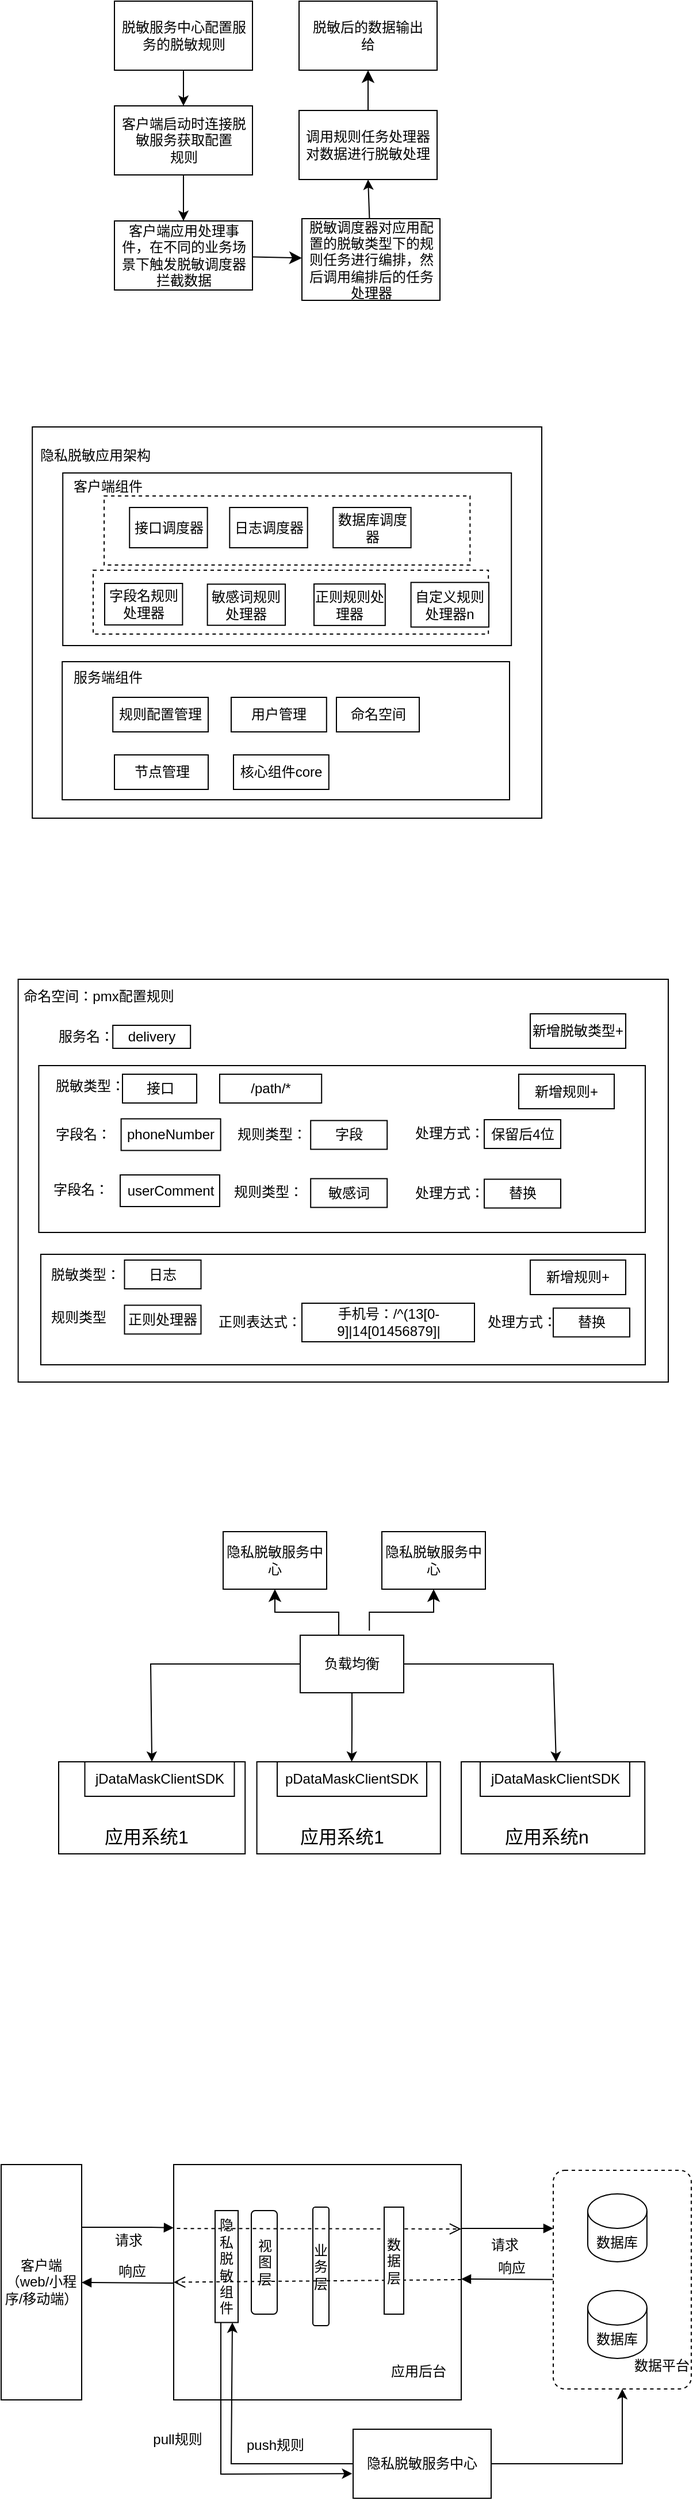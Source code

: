 <mxfile version="21.5.0" type="github">
  <diagram id="FKmcwPwQnrE6T7yel-fw" name="第 1 页">
    <mxGraphModel dx="1176" dy="502" grid="1" gridSize="10" guides="1" tooltips="1" connect="1" arrows="1" fold="1" page="1" pageScale="1" pageWidth="827" pageHeight="1169" math="0" shadow="0">
      <root>
        <mxCell id="0" />
        <mxCell id="1" parent="0" />
        <mxCell id="97QTXu1RvYZzw_iWVVdc-157" value="" style="rounded=0;whiteSpace=wrap;html=1;strokeColor=default;fontFamily=Helvetica;fontSize=12;fontColor=default;fillColor=default;" parent="1" vertex="1">
          <mxGeometry x="230" y="1940" width="250" height="204.5" as="geometry" />
        </mxCell>
        <mxCell id="97QTXu1RvYZzw_iWVVdc-198" value="视图层" style="rounded=1;whiteSpace=wrap;html=1;strokeColor=default;fontFamily=Helvetica;fontSize=12;fontColor=default;fillColor=default;" parent="1" vertex="1">
          <mxGeometry x="297.5" y="1980" width="22.5" height="90" as="geometry" />
        </mxCell>
        <mxCell id="97QTXu1RvYZzw_iWVVdc-166" value="隐私脱敏&lt;br style=&quot;border-color: var(--border-color);&quot;&gt;&lt;span style=&quot;border-color: var(--border-color);&quot;&gt;组件&lt;/span&gt;" style="rounded=0;whiteSpace=wrap;html=1;strokeColor=default;fontFamily=Helvetica;fontSize=12;fontColor=default;fillColor=default;" parent="1" vertex="1">
          <mxGeometry x="266" y="1980" width="20" height="97.25" as="geometry" />
        </mxCell>
        <mxCell id="97QTXu1RvYZzw_iWVVdc-23" value="" style="rounded=0;whiteSpace=wrap;html=1;" parent="1" vertex="1">
          <mxGeometry x="107.1" y="430" width="442.9" height="340" as="geometry" />
        </mxCell>
        <mxCell id="yDmB5IPuwrGlUXSqtowo-2" value="客户端启动时连接脱敏服务获取配置&lt;br&gt;规则" style="rounded=0;whiteSpace=wrap;html=1;" parent="1" vertex="1">
          <mxGeometry x="178.5" y="151" width="120" height="60" as="geometry" />
        </mxCell>
        <mxCell id="yDmB5IPuwrGlUXSqtowo-10" value="" style="edgeStyle=orthogonalEdgeStyle;rounded=0;orthogonalLoop=1;jettySize=auto;html=1;exitX=0.5;exitY=1;exitDx=0;exitDy=0;entryX=0.5;entryY=0;entryDx=0;entryDy=0;" parent="1" source="yDmB5IPuwrGlUXSqtowo-2" target="yDmB5IPuwrGlUXSqtowo-3" edge="1">
          <mxGeometry relative="1" as="geometry">
            <mxPoint x="408.5" y="271" as="targetPoint" />
          </mxGeometry>
        </mxCell>
        <mxCell id="TZTw1tu3rmSJx_iXwC0C-15" value="" style="edgeStyle=none;curved=1;rounded=0;orthogonalLoop=1;jettySize=auto;html=1;fontSize=12;startSize=8;endSize=8;" parent="1" source="yDmB5IPuwrGlUXSqtowo-3" target="yDmB5IPuwrGlUXSqtowo-4" edge="1">
          <mxGeometry relative="1" as="geometry" />
        </mxCell>
        <mxCell id="yDmB5IPuwrGlUXSqtowo-3" value="客户端应用处理事件，在不同的业务场景下触发脱敏调度器拦截数据" style="rounded=0;whiteSpace=wrap;html=1;" parent="1" vertex="1">
          <mxGeometry x="178.5" y="251" width="120" height="60" as="geometry" />
        </mxCell>
        <mxCell id="yDmB5IPuwrGlUXSqtowo-4" value="脱敏调度器对应用配置的脱敏类型下的规则任务进行编排，然后调用编排后的任务处理器" style="rounded=0;whiteSpace=wrap;html=1;" parent="1" vertex="1">
          <mxGeometry x="341.5" y="249" width="120" height="71" as="geometry" />
        </mxCell>
        <mxCell id="TZTw1tu3rmSJx_iXwC0C-24" value="" style="edgeStyle=none;curved=1;rounded=0;orthogonalLoop=1;jettySize=auto;html=1;fontSize=12;startSize=8;endSize=8;" parent="1" source="yDmB5IPuwrGlUXSqtowo-5" target="TZTw1tu3rmSJx_iXwC0C-13" edge="1">
          <mxGeometry relative="1" as="geometry" />
        </mxCell>
        <mxCell id="yDmB5IPuwrGlUXSqtowo-5" value="调用规则任务处理器对数据进行脱敏处理" style="rounded=0;whiteSpace=wrap;html=1;" parent="1" vertex="1">
          <mxGeometry x="339" y="155" width="120" height="60" as="geometry" />
        </mxCell>
        <mxCell id="97QTXu1RvYZzw_iWVVdc-11" value="" style="rounded=0;whiteSpace=wrap;html=1;" parent="1" vertex="1">
          <mxGeometry x="133.1" y="634" width="388.9" height="120" as="geometry" />
        </mxCell>
        <mxCell id="97QTXu1RvYZzw_iWVVdc-18" value="服务端组件" style="text;html=1;strokeColor=none;fillColor=none;align=center;verticalAlign=middle;whiteSpace=wrap;rounded=0;" parent="1" vertex="1">
          <mxGeometry x="127.7" y="615" width="90" height="65" as="geometry" />
        </mxCell>
        <mxCell id="97QTXu1RvYZzw_iWVVdc-19" value="" style="group" parent="1" vertex="1" connectable="0">
          <mxGeometry x="133.6" y="480" width="441" height="150" as="geometry" />
        </mxCell>
        <mxCell id="97QTXu1RvYZzw_iWVVdc-13" value="" style="rounded=0;whiteSpace=wrap;html=1;" parent="97QTXu1RvYZzw_iWVVdc-19" vertex="1">
          <mxGeometry y="-10" width="390" height="150" as="geometry" />
        </mxCell>
        <mxCell id="97QTXu1RvYZzw_iWVVdc-15" value="客户端组件" style="text;html=1;strokeColor=none;fillColor=none;align=center;verticalAlign=middle;whiteSpace=wrap;rounded=0;" parent="97QTXu1RvYZzw_iWVVdc-19" vertex="1">
          <mxGeometry x="-13.601" y="-25" width="105.995" height="53.571" as="geometry" />
        </mxCell>
        <mxCell id="ZuzZAkbRLWh-O24dFWCV-7" value="" style="fontStyle=0;dashed=1;html=1;whiteSpace=wrap;" parent="97QTXu1RvYZzw_iWVVdc-19" vertex="1">
          <mxGeometry x="26.4" y="74.51" width="343.6" height="55.49" as="geometry" />
        </mxCell>
        <mxCell id="97QTXu1RvYZzw_iWVVdc-25" value="正则规则处理器" style="rounded=0;whiteSpace=wrap;html=1;" parent="97QTXu1RvYZzw_iWVVdc-19" vertex="1">
          <mxGeometry x="218.398" y="86.46" width="61.895" height="36.08" as="geometry" />
        </mxCell>
        <mxCell id="97QTXu1RvYZzw_iWVVdc-26" value="敏感词规则处理器" style="rounded=0;whiteSpace=wrap;html=1;" parent="97QTXu1RvYZzw_iWVVdc-19" vertex="1">
          <mxGeometry x="125.726" y="86.64" width="67.697" height="35.72" as="geometry" />
        </mxCell>
        <mxCell id="97QTXu1RvYZzw_iWVVdc-27" value="自定义规则处理器n" style="rounded=0;whiteSpace=wrap;html=1;" parent="97QTXu1RvYZzw_iWVVdc-19" vertex="1">
          <mxGeometry x="302.706" y="85.13" width="67.697" height="38.75" as="geometry" />
        </mxCell>
        <mxCell id="97QTXu1RvYZzw_iWVVdc-38" value="字段名规则处理器" style="rounded=0;whiteSpace=wrap;html=1;" parent="97QTXu1RvYZzw_iWVVdc-19" vertex="1">
          <mxGeometry x="36.396" y="86" width="67.697" height="36.08" as="geometry" />
        </mxCell>
        <mxCell id="ZuzZAkbRLWh-O24dFWCV-6" value="" style="fontStyle=0;dashed=1;html=1;whiteSpace=wrap;" parent="97QTXu1RvYZzw_iWVVdc-19" vertex="1">
          <mxGeometry x="35.94" y="10" width="318.12" height="60" as="geometry" />
        </mxCell>
        <mxCell id="97QTXu1RvYZzw_iWVVdc-199" value="接口调度器" style="rounded=0;whiteSpace=wrap;html=1;" parent="97QTXu1RvYZzw_iWVVdc-19" vertex="1">
          <mxGeometry x="58.029" y="20" width="67.697" height="35" as="geometry" />
        </mxCell>
        <mxCell id="97QTXu1RvYZzw_iWVVdc-202" value="日志调度器" style="rounded=0;whiteSpace=wrap;html=1;" parent="97QTXu1RvYZzw_iWVVdc-19" vertex="1">
          <mxGeometry x="145.066" y="20.0" width="67.697" height="35" as="geometry" />
        </mxCell>
        <mxCell id="97QTXu1RvYZzw_iWVVdc-203" value="数据库调度器" style="rounded=0;whiteSpace=wrap;html=1;" parent="97QTXu1RvYZzw_iWVVdc-19" vertex="1">
          <mxGeometry x="235.009" y="20.0" width="67.697" height="35" as="geometry" />
        </mxCell>
        <mxCell id="97QTXu1RvYZzw_iWVVdc-20" value="规则配置管理" style="rounded=0;whiteSpace=wrap;html=1;" parent="1" vertex="1">
          <mxGeometry x="177.1" y="665" width="82.9" height="30" as="geometry" />
        </mxCell>
        <mxCell id="97QTXu1RvYZzw_iWVVdc-21" value="用户管理" style="rounded=0;whiteSpace=wrap;html=1;" parent="1" vertex="1">
          <mxGeometry x="280" y="665" width="82.9" height="30" as="geometry" />
        </mxCell>
        <mxCell id="97QTXu1RvYZzw_iWVVdc-22" value="命名空间" style="rounded=0;whiteSpace=wrap;html=1;" parent="1" vertex="1">
          <mxGeometry x="371.5" y="665" width="72" height="30" as="geometry" />
        </mxCell>
        <mxCell id="97QTXu1RvYZzw_iWVVdc-24" value="隐私脱敏应用架构" style="text;html=1;strokeColor=none;fillColor=none;align=center;verticalAlign=middle;whiteSpace=wrap;rounded=0;" parent="1" vertex="1">
          <mxGeometry x="107.1" y="430" width="109.6" height="50" as="geometry" />
        </mxCell>
        <mxCell id="97QTXu1RvYZzw_iWVVdc-30" value="核心组件core" style="rounded=0;whiteSpace=wrap;html=1;" parent="1" vertex="1">
          <mxGeometry x="282" y="715" width="82.9" height="30" as="geometry" />
        </mxCell>
        <mxCell id="97QTXu1RvYZzw_iWVVdc-39" value="节点管理" style="rounded=0;whiteSpace=wrap;html=1;" parent="1" vertex="1">
          <mxGeometry x="178.5" y="715" width="81.5" height="30" as="geometry" />
        </mxCell>
        <mxCell id="97QTXu1RvYZzw_iWVVdc-40" value="脱敏服务中心配置服务的脱敏规则" style="rounded=0;whiteSpace=wrap;html=1;" parent="1" vertex="1">
          <mxGeometry x="178.5" y="60" width="120" height="60" as="geometry" />
        </mxCell>
        <mxCell id="97QTXu1RvYZzw_iWVVdc-41" value="" style="edgeStyle=orthogonalEdgeStyle;rounded=0;orthogonalLoop=1;jettySize=auto;html=1;entryX=0.5;entryY=0;entryDx=0;entryDy=0;" parent="1" source="97QTXu1RvYZzw_iWVVdc-40" target="yDmB5IPuwrGlUXSqtowo-2" edge="1">
          <mxGeometry relative="1" as="geometry">
            <mxPoint x="238.5" y="120" as="sourcePoint" />
            <mxPoint x="248.5" y="261" as="targetPoint" />
          </mxGeometry>
        </mxCell>
        <mxCell id="ZuzZAkbRLWh-O24dFWCV-1" value="" style="edgeStyle=orthogonalEdgeStyle;rounded=0;orthogonalLoop=1;jettySize=auto;html=1;" parent="1" source="97QTXu1RvYZzw_iWVVdc-144" edge="1">
          <mxGeometry relative="1" as="geometry">
            <mxPoint x="384.8" y="1590" as="targetPoint" />
          </mxGeometry>
        </mxCell>
        <mxCell id="97QTXu1RvYZzw_iWVVdc-144" value="负载均衡" style="rounded=0;whiteSpace=wrap;html=1;strokeColor=default;fontFamily=Helvetica;fontSize=12;fontColor=default;fillColor=default;" parent="1" vertex="1">
          <mxGeometry x="340" y="1480" width="90" height="50" as="geometry" />
        </mxCell>
        <mxCell id="97QTXu1RvYZzw_iWVVdc-145" value="" style="rounded=0;whiteSpace=wrap;html=1;strokeColor=default;fontFamily=Helvetica;fontSize=12;fontColor=default;fillColor=default;" parent="1" vertex="1">
          <mxGeometry x="130" y="1590" width="162.1" height="80" as="geometry" />
        </mxCell>
        <mxCell id="97QTXu1RvYZzw_iWVVdc-149" value="" style="endArrow=classic;html=1;rounded=0;fontFamily=Helvetica;fontSize=12;fontColor=default;exitX=0;exitY=0.5;exitDx=0;exitDy=0;entryX=0.5;entryY=0;entryDx=0;entryDy=0;" parent="1" source="97QTXu1RvYZzw_iWVVdc-144" target="97QTXu1RvYZzw_iWVVdc-145" edge="1">
          <mxGeometry relative="1" as="geometry">
            <mxPoint x="197.1" y="1430" as="sourcePoint" />
            <mxPoint x="291.1" y="1525" as="targetPoint" />
            <Array as="points">
              <mxPoint x="210" y="1505" />
            </Array>
          </mxGeometry>
        </mxCell>
        <mxCell id="97QTXu1RvYZzw_iWVVdc-150" value="" style="edgeLabel;resizable=0;html=1;align=center;verticalAlign=middle;rounded=0;strokeColor=default;fontFamily=Helvetica;fontSize=12;fontColor=default;fillColor=default;" parent="97QTXu1RvYZzw_iWVVdc-149" connectable="0" vertex="1">
          <mxGeometry relative="1" as="geometry">
            <mxPoint x="-56" y="-24" as="offset" />
          </mxGeometry>
        </mxCell>
        <mxCell id="97QTXu1RvYZzw_iWVVdc-155" value="" style="endArrow=classic;html=1;rounded=0;fontFamily=Helvetica;fontSize=12;fontColor=default;exitX=1;exitY=0.5;exitDx=0;exitDy=0;entryX=0.5;entryY=0;entryDx=0;entryDy=0;" parent="1" source="97QTXu1RvYZzw_iWVVdc-144" edge="1">
          <mxGeometry relative="1" as="geometry">
            <mxPoint x="402.1" y="1510" as="sourcePoint" />
            <mxPoint x="562.5" y="1590" as="targetPoint" />
            <Array as="points">
              <mxPoint x="560" y="1505" />
            </Array>
          </mxGeometry>
        </mxCell>
        <mxCell id="97QTXu1RvYZzw_iWVVdc-156" value="" style="edgeLabel;resizable=0;html=1;align=center;verticalAlign=middle;rounded=0;strokeColor=default;fontFamily=Helvetica;fontSize=12;fontColor=default;fillColor=default;" parent="97QTXu1RvYZzw_iWVVdc-155" connectable="0" vertex="1">
          <mxGeometry relative="1" as="geometry">
            <mxPoint x="-56" y="-24" as="offset" />
          </mxGeometry>
        </mxCell>
        <mxCell id="97QTXu1RvYZzw_iWVVdc-158" value="应用后台" style="text;html=1;strokeColor=none;fillColor=none;align=center;verticalAlign=middle;whiteSpace=wrap;rounded=0;fontSize=12;fontFamily=Helvetica;fontColor=default;" parent="1" vertex="1">
          <mxGeometry x="413" y="2105" width="60" height="30" as="geometry" />
        </mxCell>
        <mxCell id="97QTXu1RvYZzw_iWVVdc-159" value="" style="endArrow=classic;html=1;rounded=0;fontFamily=Helvetica;fontSize=12;fontColor=default;exitX=1;exitY=0.5;exitDx=0;exitDy=0;entryX=0.5;entryY=1;entryDx=0;entryDy=0;" parent="1" source="97QTXu1RvYZzw_iWVVdc-184" target="97QTXu1RvYZzw_iWVVdc-168" edge="1">
          <mxGeometry width="50" height="50" relative="1" as="geometry">
            <mxPoint x="490" y="2214.5" as="sourcePoint" />
            <mxPoint x="630" y="2154.5" as="targetPoint" />
            <Array as="points">
              <mxPoint x="620" y="2200" />
            </Array>
          </mxGeometry>
        </mxCell>
        <mxCell id="97QTXu1RvYZzw_iWVVdc-160" value="业务层" style="rounded=1;whiteSpace=wrap;html=1;strokeColor=default;fontFamily=Helvetica;fontSize=12;fontColor=default;fillColor=default;" parent="1" vertex="1">
          <mxGeometry x="351" y="1977" width="14" height="103" as="geometry" />
        </mxCell>
        <mxCell id="97QTXu1RvYZzw_iWVVdc-161" value="客户端&lt;br&gt;（web/小程序/移动端）" style="rounded=0;whiteSpace=wrap;html=1;strokeColor=default;fontFamily=Helvetica;fontSize=12;fontColor=default;fillColor=default;" parent="1" vertex="1">
          <mxGeometry x="80" y="1940" width="70" height="204.5" as="geometry" />
        </mxCell>
        <mxCell id="97QTXu1RvYZzw_iWVVdc-162" value="请求" style="html=1;verticalAlign=bottom;labelBackgroundColor=none;endArrow=block;endFill=1;endSize=6;align=left;rounded=0;fontFamily=Helvetica;fontSize=12;fontColor=default;exitX=1;exitY=0.25;exitDx=0;exitDy=0;" parent="1" edge="1">
          <mxGeometry x="-0.333" y="-20" relative="1" as="geometry">
            <mxPoint x="150" y="1994.5" as="sourcePoint" />
            <mxPoint x="230" y="1995" as="targetPoint" />
            <Array as="points">
              <mxPoint x="210" y="1994.5" />
            </Array>
            <mxPoint as="offset" />
          </mxGeometry>
        </mxCell>
        <mxCell id="97QTXu1RvYZzw_iWVVdc-163" value="请求" style="html=1;verticalAlign=bottom;labelBackgroundColor=none;endArrow=block;endFill=1;endSize=6;align=left;rounded=0;fontFamily=Helvetica;fontSize=12;fontColor=default;entryX=0;entryY=0.25;entryDx=0;entryDy=0;" parent="1" edge="1">
          <mxGeometry x="-0.396" y="-23" relative="1" as="geometry">
            <mxPoint x="480" y="1995.5" as="sourcePoint" />
            <mxPoint x="560" y="1995.5" as="targetPoint" />
            <Array as="points" />
            <mxPoint as="offset" />
          </mxGeometry>
        </mxCell>
        <mxCell id="97QTXu1RvYZzw_iWVVdc-164" value="响应" style="html=1;verticalAlign=bottom;labelBackgroundColor=none;endArrow=block;endFill=1;endSize=6;align=left;rounded=0;fontFamily=Helvetica;fontSize=12;fontColor=default;exitX=-0.002;exitY=0.652;exitDx=0;exitDy=0;exitPerimeter=0;" parent="1" edge="1">
          <mxGeometry x="0.25" y="-1" relative="1" as="geometry">
            <mxPoint x="559.72" y="2039.88" as="sourcePoint" />
            <mxPoint x="480" y="2039.5" as="targetPoint" />
            <Array as="points" />
            <mxPoint as="offset" />
          </mxGeometry>
        </mxCell>
        <mxCell id="97QTXu1RvYZzw_iWVVdc-165" value="响应" style="html=1;verticalAlign=bottom;labelBackgroundColor=none;endArrow=block;endFill=1;endSize=6;align=left;rounded=0;fontFamily=Helvetica;fontSize=12;fontColor=default;" parent="1" edge="1">
          <mxGeometry x="0.25" y="-1" relative="1" as="geometry">
            <mxPoint x="230" y="2043" as="sourcePoint" />
            <mxPoint x="150" y="2042.5" as="targetPoint" />
            <Array as="points" />
            <mxPoint as="offset" />
          </mxGeometry>
        </mxCell>
        <mxCell id="97QTXu1RvYZzw_iWVVdc-167" value="" style="group" parent="1" vertex="1" connectable="0">
          <mxGeometry x="560" y="1945" width="120" height="190" as="geometry" />
        </mxCell>
        <mxCell id="97QTXu1RvYZzw_iWVVdc-168" value="" style="html=1;align=center;verticalAlign=top;rounded=1;absoluteArcSize=1;arcSize=20;dashed=1;whiteSpace=wrap;strokeColor=default;fontFamily=Helvetica;fontSize=12;fontColor=default;fillColor=default;" parent="97QTXu1RvYZzw_iWVVdc-167" vertex="1">
          <mxGeometry width="120" height="190" as="geometry" />
        </mxCell>
        <mxCell id="97QTXu1RvYZzw_iWVVdc-169" value="数据库" style="shape=cylinder3;whiteSpace=wrap;html=1;boundedLbl=1;backgroundOutline=1;size=15;rounded=0;strokeColor=default;fontFamily=Helvetica;fontSize=12;fontColor=default;fillColor=default;" parent="97QTXu1RvYZzw_iWVVdc-167" vertex="1">
          <mxGeometry x="30" y="104.5" width="51.429" height="59" as="geometry" />
        </mxCell>
        <mxCell id="97QTXu1RvYZzw_iWVVdc-170" value="数据库" style="shape=cylinder3;whiteSpace=wrap;html=1;boundedLbl=1;backgroundOutline=1;size=15;rounded=0;strokeColor=default;fontFamily=Helvetica;fontSize=12;fontColor=default;fillColor=default;" parent="97QTXu1RvYZzw_iWVVdc-167" vertex="1">
          <mxGeometry x="30" y="20.5" width="51.429" height="59" as="geometry" />
        </mxCell>
        <mxCell id="97QTXu1RvYZzw_iWVVdc-171" value="数据平台" style="text;html=1;strokeColor=none;fillColor=none;align=center;verticalAlign=middle;whiteSpace=wrap;rounded=0;fontSize=12;fontFamily=Helvetica;fontColor=default;" parent="97QTXu1RvYZzw_iWVVdc-167" vertex="1">
          <mxGeometry x="68.571" y="154.5" width="51.429" height="30" as="geometry" />
        </mxCell>
        <mxCell id="97QTXu1RvYZzw_iWVVdc-173" value="" style="endArrow=classic;html=1;rounded=0;fontFamily=Helvetica;fontSize=12;fontColor=default;entryX=-0.006;entryY=0.643;entryDx=0;entryDy=0;entryPerimeter=0;exitX=0.25;exitY=1;exitDx=0;exitDy=0;" parent="1" source="97QTXu1RvYZzw_iWVVdc-166" target="97QTXu1RvYZzw_iWVVdc-184" edge="1">
          <mxGeometry relative="1" as="geometry">
            <mxPoint x="290" y="2110" as="sourcePoint" />
            <mxPoint x="390" y="2229.5" as="targetPoint" />
            <Array as="points">
              <mxPoint x="271" y="2209" />
            </Array>
          </mxGeometry>
        </mxCell>
        <mxCell id="97QTXu1RvYZzw_iWVVdc-174" value="pull规则" style="edgeLabel;resizable=0;html=1;align=center;verticalAlign=middle;rounded=0;strokeColor=default;fontFamily=Helvetica;fontSize=12;fontColor=default;fillColor=default;" parent="97QTXu1RvYZzw_iWVVdc-173" connectable="0" vertex="1">
          <mxGeometry relative="1" as="geometry">
            <mxPoint x="-38" y="-22" as="offset" />
          </mxGeometry>
        </mxCell>
        <mxCell id="97QTXu1RvYZzw_iWVVdc-180" value="" style="endArrow=open;startArrow=none;endFill=0;startFill=0;endSize=8;html=1;verticalAlign=bottom;dashed=1;labelBackgroundColor=none;rounded=0;fontFamily=Helvetica;fontSize=12;fontColor=default;entryX=0;entryY=0.5;entryDx=0;entryDy=0;" parent="1" target="97QTXu1RvYZzw_iWVVdc-157" edge="1">
          <mxGeometry width="160" relative="1" as="geometry">
            <mxPoint x="480" y="2040" as="sourcePoint" />
            <mxPoint x="350" y="2040" as="targetPoint" />
          </mxGeometry>
        </mxCell>
        <mxCell id="97QTXu1RvYZzw_iWVVdc-176" value="" style="endArrow=open;startArrow=none;endFill=0;startFill=0;endSize=8;html=1;verticalAlign=bottom;dashed=1;labelBackgroundColor=none;rounded=0;fontFamily=Helvetica;fontSize=12;fontColor=default;exitX=0.011;exitY=0.301;exitDx=0;exitDy=0;exitPerimeter=0;" parent="1" edge="1">
          <mxGeometry width="160" relative="1" as="geometry">
            <mxPoint x="232.75" y="1995.555" as="sourcePoint" />
            <mxPoint x="480" y="1996" as="targetPoint" />
          </mxGeometry>
        </mxCell>
        <mxCell id="97QTXu1RvYZzw_iWVVdc-182" value="" style="endArrow=classic;html=1;rounded=0;fontFamily=Helvetica;fontSize=12;fontColor=default;entryX=0.75;entryY=1;entryDx=0;entryDy=0;exitX=0;exitY=0.5;exitDx=0;exitDy=0;" parent="1" edge="1">
          <mxGeometry relative="1" as="geometry">
            <mxPoint x="386" y="2200" as="sourcePoint" />
            <mxPoint x="281" y="2077.25" as="targetPoint" />
            <Array as="points">
              <mxPoint x="280" y="2200" />
            </Array>
          </mxGeometry>
        </mxCell>
        <mxCell id="97QTXu1RvYZzw_iWVVdc-183" value="push规则" style="edgeLabel;resizable=0;html=1;align=center;verticalAlign=middle;rounded=0;strokeColor=default;fontFamily=Helvetica;fontSize=12;fontColor=default;fillColor=default;" parent="97QTXu1RvYZzw_iWVVdc-182" connectable="0" vertex="1">
          <mxGeometry relative="1" as="geometry">
            <mxPoint x="38" y="-8" as="offset" />
          </mxGeometry>
        </mxCell>
        <mxCell id="97QTXu1RvYZzw_iWVVdc-184" value="隐私脱敏服务中心" style="rounded=0;whiteSpace=wrap;html=1;strokeColor=default;fontFamily=Helvetica;fontSize=12;fontColor=default;fillColor=default;" parent="1" vertex="1">
          <mxGeometry x="386" y="2170" width="120" height="60" as="geometry" />
        </mxCell>
        <mxCell id="97QTXu1RvYZzw_iWVVdc-189" value="数据层" style="rounded=0;whiteSpace=wrap;html=1;strokeColor=default;fontFamily=Helvetica;fontSize=12;fontColor=default;fillColor=default;" parent="1" vertex="1">
          <mxGeometry x="413" y="1977" width="17" height="93" as="geometry" />
        </mxCell>
        <mxCell id="97QTXu1RvYZzw_iWVVdc-207" value="" style="endArrow=classic;html=1;rounded=0;entryX=0.5;entryY=1;entryDx=0;entryDy=0;" parent="1" source="yDmB5IPuwrGlUXSqtowo-4" target="yDmB5IPuwrGlUXSqtowo-5" edge="1">
          <mxGeometry width="50" height="50" relative="1" as="geometry">
            <mxPoint x="308.5" y="285" as="sourcePoint" />
            <mxPoint x="349.5" y="285" as="targetPoint" />
          </mxGeometry>
        </mxCell>
        <mxCell id="97QTXu1RvYZzw_iWVVdc-209" value="" style="rounded=0;whiteSpace=wrap;html=1;strokeColor=default;fontFamily=Helvetica;fontSize=12;fontColor=default;fillColor=default;" parent="1" vertex="1">
          <mxGeometry x="94.8" y="910" width="565.2" height="350" as="geometry" />
        </mxCell>
        <mxCell id="97QTXu1RvYZzw_iWVVdc-218" value="" style="rounded=0;whiteSpace=wrap;html=1;strokeColor=default;fontFamily=Helvetica;fontSize=12;fontColor=default;fillColor=default;" parent="1" vertex="1">
          <mxGeometry x="112.7" y="985" width="527.3" height="145" as="geometry" />
        </mxCell>
        <mxCell id="97QTXu1RvYZzw_iWVVdc-210" value="脱敏类型：" style="text;html=1;strokeColor=none;fillColor=none;align=center;verticalAlign=middle;whiteSpace=wrap;rounded=0;fontSize=12;fontFamily=Helvetica;fontColor=default;" parent="1" vertex="1">
          <mxGeometry x="123.7" y="987.5" width="67.1" height="30" as="geometry" />
        </mxCell>
        <mxCell id="97QTXu1RvYZzw_iWVVdc-211" value="服务名：" style="text;html=1;strokeColor=none;fillColor=none;align=center;verticalAlign=middle;whiteSpace=wrap;rounded=0;fontSize=12;fontFamily=Helvetica;fontColor=default;" parent="1" vertex="1">
          <mxGeometry x="124.1" y="945" width="60" height="30" as="geometry" />
        </mxCell>
        <mxCell id="97QTXu1RvYZzw_iWVVdc-212" value="delivery" style="rounded=0;whiteSpace=wrap;html=1;strokeColor=default;fontFamily=Helvetica;fontSize=12;fontColor=default;fillColor=default;" parent="1" vertex="1">
          <mxGeometry x="177.1" y="950" width="67.5" height="20" as="geometry" />
        </mxCell>
        <mxCell id="97QTXu1RvYZzw_iWVVdc-213" value="接口" style="rounded=0;whiteSpace=wrap;html=1;strokeColor=default;fontFamily=Helvetica;fontSize=12;fontColor=default;fillColor=default;" parent="1" vertex="1">
          <mxGeometry x="185.5" y="992.5" width="64.5" height="25" as="geometry" />
        </mxCell>
        <mxCell id="97QTXu1RvYZzw_iWVVdc-219" value="" style="rounded=0;whiteSpace=wrap;html=1;strokeColor=default;fontFamily=Helvetica;fontSize=12;fontColor=default;fillColor=default;" parent="1" vertex="1">
          <mxGeometry x="114.45" y="1149" width="525.55" height="96" as="geometry" />
        </mxCell>
        <mxCell id="97QTXu1RvYZzw_iWVVdc-220" value="脱敏类型：" style="text;html=1;strokeColor=none;fillColor=none;align=center;verticalAlign=middle;whiteSpace=wrap;rounded=0;fontSize=12;fontFamily=Helvetica;fontColor=default;" parent="1" vertex="1">
          <mxGeometry x="120.15" y="1151.5" width="67.1" height="30" as="geometry" />
        </mxCell>
        <mxCell id="97QTXu1RvYZzw_iWVVdc-221" value="日志" style="rounded=0;whiteSpace=wrap;html=1;strokeColor=default;fontFamily=Helvetica;fontSize=12;fontColor=default;fillColor=default;" parent="1" vertex="1">
          <mxGeometry x="187.25" y="1154" width="66.5" height="25" as="geometry" />
        </mxCell>
        <mxCell id="97QTXu1RvYZzw_iWVVdc-222" value="新增脱敏类型+" style="rounded=0;whiteSpace=wrap;html=1;strokeColor=default;fontFamily=Helvetica;fontSize=12;fontColor=default;fillColor=default;" parent="1" vertex="1">
          <mxGeometry x="540" y="940" width="83" height="30" as="geometry" />
        </mxCell>
        <mxCell id="97QTXu1RvYZzw_iWVVdc-223" value="规则类型：" style="text;html=1;strokeColor=none;fillColor=none;align=center;verticalAlign=middle;whiteSpace=wrap;rounded=0;fontSize=12;fontFamily=Helvetica;fontColor=default;" parent="1" vertex="1">
          <mxGeometry x="282" y="1030" width="67.1" height="30" as="geometry" />
        </mxCell>
        <mxCell id="97QTXu1RvYZzw_iWVVdc-224" value="保留后4位" style="rounded=0;whiteSpace=wrap;html=1;strokeColor=default;fontFamily=Helvetica;fontSize=12;fontColor=default;fillColor=default;" parent="1" vertex="1">
          <mxGeometry x="500" y="1032" width="66.5" height="25" as="geometry" />
        </mxCell>
        <mxCell id="97QTXu1RvYZzw_iWVVdc-225" value="规则类型" style="text;html=1;strokeColor=none;fillColor=none;align=center;verticalAlign=middle;whiteSpace=wrap;rounded=0;fontSize=12;fontFamily=Helvetica;fontColor=default;" parent="1" vertex="1">
          <mxGeometry x="114.1" y="1189" width="67.1" height="30" as="geometry" />
        </mxCell>
        <mxCell id="97QTXu1RvYZzw_iWVVdc-226" value="正则处理器" style="rounded=0;whiteSpace=wrap;html=1;strokeColor=default;fontFamily=Helvetica;fontSize=12;fontColor=default;fillColor=default;" parent="1" vertex="1">
          <mxGeometry x="187.25" y="1193.25" width="66.5" height="25" as="geometry" />
        </mxCell>
        <mxCell id="97QTXu1RvYZzw_iWVVdc-228" value="正则表达式：" style="text;html=1;strokeColor=none;fillColor=none;align=center;verticalAlign=middle;whiteSpace=wrap;rounded=0;fontSize=12;fontFamily=Helvetica;fontColor=default;" parent="1" vertex="1">
          <mxGeometry x="267.6" y="1193.25" width="73.9" height="30" as="geometry" />
        </mxCell>
        <mxCell id="97QTXu1RvYZzw_iWVVdc-229" value="字段名：" style="text;html=1;strokeColor=none;fillColor=none;align=center;verticalAlign=middle;whiteSpace=wrap;rounded=0;fontSize=12;fontFamily=Helvetica;fontColor=default;" parent="1" vertex="1">
          <mxGeometry x="118.4" y="1030" width="67.1" height="30" as="geometry" />
        </mxCell>
        <mxCell id="97QTXu1RvYZzw_iWVVdc-230" value="phoneNumber" style="rounded=0;whiteSpace=wrap;html=1;strokeColor=default;fontFamily=Helvetica;fontSize=12;fontColor=default;fillColor=default;" parent="1" vertex="1">
          <mxGeometry x="184.3" y="1031.25" width="86.5" height="27.5" as="geometry" />
        </mxCell>
        <mxCell id="97QTXu1RvYZzw_iWVVdc-231" value="手机号：/^(13[0-9]|14[01456879]|" style="rounded=0;whiteSpace=wrap;html=1;strokeColor=default;fontFamily=Helvetica;fontSize=12;fontColor=default;fillColor=default;" parent="1" vertex="1">
          <mxGeometry x="341.5" y="1191.5" width="150" height="33.5" as="geometry" />
        </mxCell>
        <mxCell id="97QTXu1RvYZzw_iWVVdc-232" value="字段名：" style="text;html=1;strokeColor=none;fillColor=none;align=center;verticalAlign=middle;whiteSpace=wrap;rounded=0;fontSize=12;fontFamily=Helvetica;fontColor=default;" parent="1" vertex="1">
          <mxGeometry x="116.0" y="1077.5" width="67.1" height="30" as="geometry" />
        </mxCell>
        <mxCell id="97QTXu1RvYZzw_iWVVdc-233" value="userComment" style="rounded=0;whiteSpace=wrap;html=1;strokeColor=default;fontFamily=Helvetica;fontSize=12;fontColor=default;fillColor=default;" parent="1" vertex="1">
          <mxGeometry x="183.5" y="1080" width="86.5" height="27.5" as="geometry" />
        </mxCell>
        <mxCell id="97QTXu1RvYZzw_iWVVdc-234" value="规则类型：" style="text;html=1;strokeColor=none;fillColor=none;align=center;verticalAlign=middle;whiteSpace=wrap;rounded=0;fontSize=12;fontFamily=Helvetica;fontColor=default;" parent="1" vertex="1">
          <mxGeometry x="278.9" y="1080" width="67.1" height="30" as="geometry" />
        </mxCell>
        <mxCell id="97QTXu1RvYZzw_iWVVdc-235" value="敏感词" style="rounded=0;whiteSpace=wrap;html=1;strokeColor=default;fontFamily=Helvetica;fontSize=12;fontColor=default;fillColor=default;" parent="1" vertex="1">
          <mxGeometry x="349.1" y="1083.25" width="66.5" height="25" as="geometry" />
        </mxCell>
        <mxCell id="97QTXu1RvYZzw_iWVVdc-236" value="命名空间：pmx配置规则" style="text;html=1;strokeColor=none;fillColor=none;align=center;verticalAlign=middle;whiteSpace=wrap;rounded=0;fontSize=12;fontFamily=Helvetica;fontColor=default;" parent="1" vertex="1">
          <mxGeometry x="94.8" y="910" width="140" height="30" as="geometry" />
        </mxCell>
        <mxCell id="TZTw1tu3rmSJx_iXwC0C-1" value="应用系统1" style="text;html=1;strokeColor=none;fillColor=none;align=center;verticalAlign=middle;whiteSpace=wrap;rounded=0;fontSize=16;" parent="1" vertex="1">
          <mxGeometry x="163.25" y="1640" width="86.5" height="30" as="geometry" />
        </mxCell>
        <mxCell id="TZTw1tu3rmSJx_iXwC0C-3" value="" style="rounded=0;whiteSpace=wrap;html=1;strokeColor=default;fontFamily=Helvetica;fontSize=12;fontColor=default;fillColor=default;" parent="1" vertex="1">
          <mxGeometry x="302.3" y="1590" width="159.6" height="80" as="geometry" />
        </mxCell>
        <mxCell id="TZTw1tu3rmSJx_iXwC0C-4" value="应用系统1" style="text;html=1;strokeColor=none;fillColor=none;align=center;verticalAlign=middle;whiteSpace=wrap;rounded=0;fontSize=16;" parent="1" vertex="1">
          <mxGeometry x="333.05" y="1640" width="86.5" height="30" as="geometry" />
        </mxCell>
        <mxCell id="TZTw1tu3rmSJx_iXwC0C-9" value="" style="rounded=0;whiteSpace=wrap;html=1;strokeColor=default;fontFamily=Helvetica;fontSize=12;fontColor=default;fillColor=default;" parent="1" vertex="1">
          <mxGeometry x="480" y="1590" width="159.6" height="80" as="geometry" />
        </mxCell>
        <mxCell id="TZTw1tu3rmSJx_iXwC0C-10" value="应用系统n" style="text;html=1;strokeColor=none;fillColor=none;align=center;verticalAlign=middle;whiteSpace=wrap;rounded=0;fontSize=16;" parent="1" vertex="1">
          <mxGeometry x="510.75" y="1640" width="86.5" height="30" as="geometry" />
        </mxCell>
        <mxCell id="TZTw1tu3rmSJx_iXwC0C-13" value="脱敏后的数据输出&lt;br style=&quot;border-color: var(--border-color);&quot;&gt;给" style="rounded=0;whiteSpace=wrap;html=1;" parent="1" vertex="1">
          <mxGeometry x="339" y="60" width="120" height="60" as="geometry" />
        </mxCell>
        <mxCell id="TZTw1tu3rmSJx_iXwC0C-25" value="处理方式：" style="text;html=1;strokeColor=none;fillColor=none;align=center;verticalAlign=middle;whiteSpace=wrap;rounded=0;fontSize=12;fontFamily=Helvetica;fontColor=default;" parent="1" vertex="1">
          <mxGeometry x="428.75" y="1028.75" width="82" height="30" as="geometry" />
        </mxCell>
        <mxCell id="TZTw1tu3rmSJx_iXwC0C-26" value="字段" style="rounded=0;whiteSpace=wrap;html=1;strokeColor=default;fontFamily=Helvetica;fontSize=12;fontColor=default;fillColor=default;" parent="1" vertex="1">
          <mxGeometry x="349.1" y="1032.75" width="66.5" height="25" as="geometry" />
        </mxCell>
        <mxCell id="TZTw1tu3rmSJx_iXwC0C-27" value="处理方式：" style="text;html=1;strokeColor=none;fillColor=none;align=center;verticalAlign=middle;whiteSpace=wrap;rounded=0;fontSize=12;fontFamily=Helvetica;fontColor=default;" parent="1" vertex="1">
          <mxGeometry x="428.75" y="1081.25" width="82" height="30" as="geometry" />
        </mxCell>
        <mxCell id="TZTw1tu3rmSJx_iXwC0C-28" value="替换" style="rounded=0;whiteSpace=wrap;html=1;strokeColor=default;fontFamily=Helvetica;fontSize=12;fontColor=default;fillColor=default;" parent="1" vertex="1">
          <mxGeometry x="500" y="1083.75" width="66.5" height="25" as="geometry" />
        </mxCell>
        <mxCell id="TZTw1tu3rmSJx_iXwC0C-29" value="处理方式：" style="text;html=1;strokeColor=none;fillColor=none;align=center;verticalAlign=middle;whiteSpace=wrap;rounded=0;fontSize=12;fontFamily=Helvetica;fontColor=default;" parent="1" vertex="1">
          <mxGeometry x="491.5" y="1193.25" width="82" height="30" as="geometry" />
        </mxCell>
        <mxCell id="TZTw1tu3rmSJx_iXwC0C-30" value="替换" style="rounded=0;whiteSpace=wrap;html=1;strokeColor=default;fontFamily=Helvetica;fontSize=12;fontColor=default;fillColor=default;" parent="1" vertex="1">
          <mxGeometry x="560" y="1195.75" width="66.5" height="25" as="geometry" />
        </mxCell>
        <mxCell id="TZTw1tu3rmSJx_iXwC0C-32" value="新增规则+" style="rounded=0;whiteSpace=wrap;html=1;strokeColor=default;fontFamily=Helvetica;fontSize=12;fontColor=default;fillColor=default;" parent="1" vertex="1">
          <mxGeometry x="530" y="992.5" width="83" height="30" as="geometry" />
        </mxCell>
        <mxCell id="TZTw1tu3rmSJx_iXwC0C-33" value="新增规则+" style="rounded=0;whiteSpace=wrap;html=1;strokeColor=default;fontFamily=Helvetica;fontSize=12;fontColor=default;fillColor=default;" parent="1" vertex="1">
          <mxGeometry x="540" y="1154" width="83" height="30" as="geometry" />
        </mxCell>
        <mxCell id="ZuzZAkbRLWh-O24dFWCV-2" value="隐私脱敏服务中心" style="rounded=0;whiteSpace=wrap;html=1;strokeColor=default;fontFamily=Helvetica;fontSize=12;fontColor=default;fillColor=default;" parent="1" vertex="1">
          <mxGeometry x="273" y="1390" width="90" height="50" as="geometry" />
        </mxCell>
        <mxCell id="ZuzZAkbRLWh-O24dFWCV-3" value="隐私脱敏服务中心" style="rounded=0;whiteSpace=wrap;html=1;strokeColor=default;fontFamily=Helvetica;fontSize=12;fontColor=default;fillColor=default;" parent="1" vertex="1">
          <mxGeometry x="411" y="1390" width="90" height="50" as="geometry" />
        </mxCell>
        <mxCell id="ZuzZAkbRLWh-O24dFWCV-4" value="" style="edgeStyle=elbowEdgeStyle;elbow=vertical;endArrow=classic;html=1;curved=0;rounded=0;endSize=8;startSize=8;entryX=0.5;entryY=1;entryDx=0;entryDy=0;exitX=0.668;exitY=-0.079;exitDx=0;exitDy=0;exitPerimeter=0;" parent="1" source="97QTXu1RvYZzw_iWVVdc-144" target="ZuzZAkbRLWh-O24dFWCV-3" edge="1">
          <mxGeometry width="50" height="50" relative="1" as="geometry">
            <mxPoint x="418" y="1480" as="sourcePoint" />
            <mxPoint x="468" y="1430" as="targetPoint" />
            <Array as="points">
              <mxPoint x="400" y="1460" />
              <mxPoint x="410" y="1460" />
            </Array>
          </mxGeometry>
        </mxCell>
        <mxCell id="ZuzZAkbRLWh-O24dFWCV-5" value="" style="edgeStyle=elbowEdgeStyle;elbow=vertical;endArrow=classic;html=1;curved=0;rounded=0;endSize=8;startSize=8;entryX=0.5;entryY=1;entryDx=0;entryDy=0;" parent="1" target="ZuzZAkbRLWh-O24dFWCV-2" edge="1">
          <mxGeometry width="50" height="50" relative="1" as="geometry">
            <mxPoint x="373.5" y="1480" as="sourcePoint" />
            <mxPoint x="315" y="1450" as="targetPoint" />
          </mxGeometry>
        </mxCell>
        <mxCell id="ZuzZAkbRLWh-O24dFWCV-8" value="/path/*" style="rounded=0;whiteSpace=wrap;html=1;strokeColor=default;fontFamily=Helvetica;fontSize=12;fontColor=default;fillColor=default;" parent="1" vertex="1">
          <mxGeometry x="270" y="992.5" width="88.6" height="25" as="geometry" />
        </mxCell>
        <mxCell id="K2zk4to7wgzNp7mZmejH-3" value="pDataMaskClientSDK" style="rounded=0;whiteSpace=wrap;html=1;strokeColor=default;fontFamily=Helvetica;fontSize=12;fontColor=default;fillColor=default;" vertex="1" parent="1">
          <mxGeometry x="320" y="1590" width="130" height="30" as="geometry" />
        </mxCell>
        <mxCell id="K2zk4to7wgzNp7mZmejH-4" value="jDataMaskClientSDK" style="rounded=0;whiteSpace=wrap;html=1;strokeColor=default;fontFamily=Helvetica;fontSize=12;fontColor=default;fillColor=default;" vertex="1" parent="1">
          <mxGeometry x="152.75" y="1590" width="130" height="30" as="geometry" />
        </mxCell>
        <mxCell id="K2zk4to7wgzNp7mZmejH-5" value="jDataMaskClientSDK" style="rounded=0;whiteSpace=wrap;html=1;strokeColor=default;fontFamily=Helvetica;fontSize=12;fontColor=default;fillColor=default;" vertex="1" parent="1">
          <mxGeometry x="496.5" y="1590" width="130" height="30" as="geometry" />
        </mxCell>
      </root>
    </mxGraphModel>
  </diagram>
</mxfile>
